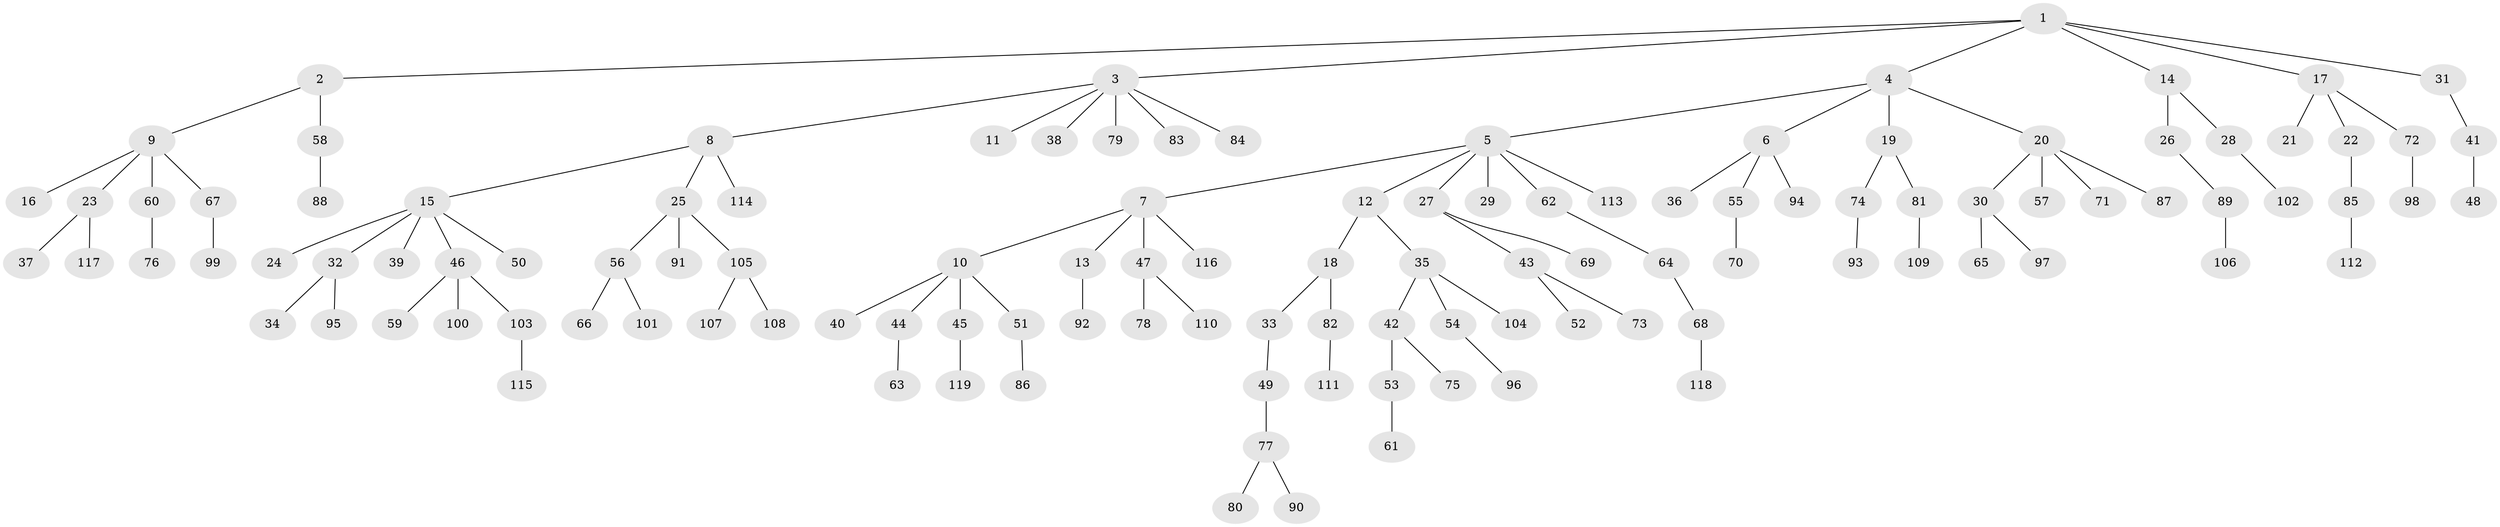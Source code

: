 // coarse degree distribution, {6: 0.016666666666666666, 3: 0.2, 5: 0.03333333333333333, 2: 0.25, 4: 0.03333333333333333, 1: 0.4666666666666667}
// Generated by graph-tools (version 1.1) at 2025/51/03/04/25 22:51:34]
// undirected, 119 vertices, 118 edges
graph export_dot {
  node [color=gray90,style=filled];
  1;
  2;
  3;
  4;
  5;
  6;
  7;
  8;
  9;
  10;
  11;
  12;
  13;
  14;
  15;
  16;
  17;
  18;
  19;
  20;
  21;
  22;
  23;
  24;
  25;
  26;
  27;
  28;
  29;
  30;
  31;
  32;
  33;
  34;
  35;
  36;
  37;
  38;
  39;
  40;
  41;
  42;
  43;
  44;
  45;
  46;
  47;
  48;
  49;
  50;
  51;
  52;
  53;
  54;
  55;
  56;
  57;
  58;
  59;
  60;
  61;
  62;
  63;
  64;
  65;
  66;
  67;
  68;
  69;
  70;
  71;
  72;
  73;
  74;
  75;
  76;
  77;
  78;
  79;
  80;
  81;
  82;
  83;
  84;
  85;
  86;
  87;
  88;
  89;
  90;
  91;
  92;
  93;
  94;
  95;
  96;
  97;
  98;
  99;
  100;
  101;
  102;
  103;
  104;
  105;
  106;
  107;
  108;
  109;
  110;
  111;
  112;
  113;
  114;
  115;
  116;
  117;
  118;
  119;
  1 -- 2;
  1 -- 3;
  1 -- 4;
  1 -- 14;
  1 -- 17;
  1 -- 31;
  2 -- 9;
  2 -- 58;
  3 -- 8;
  3 -- 11;
  3 -- 38;
  3 -- 79;
  3 -- 83;
  3 -- 84;
  4 -- 5;
  4 -- 6;
  4 -- 19;
  4 -- 20;
  5 -- 7;
  5 -- 12;
  5 -- 27;
  5 -- 29;
  5 -- 62;
  5 -- 113;
  6 -- 36;
  6 -- 55;
  6 -- 94;
  7 -- 10;
  7 -- 13;
  7 -- 47;
  7 -- 116;
  8 -- 15;
  8 -- 25;
  8 -- 114;
  9 -- 16;
  9 -- 23;
  9 -- 60;
  9 -- 67;
  10 -- 40;
  10 -- 44;
  10 -- 45;
  10 -- 51;
  12 -- 18;
  12 -- 35;
  13 -- 92;
  14 -- 26;
  14 -- 28;
  15 -- 24;
  15 -- 32;
  15 -- 39;
  15 -- 46;
  15 -- 50;
  17 -- 21;
  17 -- 22;
  17 -- 72;
  18 -- 33;
  18 -- 82;
  19 -- 74;
  19 -- 81;
  20 -- 30;
  20 -- 57;
  20 -- 71;
  20 -- 87;
  22 -- 85;
  23 -- 37;
  23 -- 117;
  25 -- 56;
  25 -- 91;
  25 -- 105;
  26 -- 89;
  27 -- 43;
  27 -- 69;
  28 -- 102;
  30 -- 65;
  30 -- 97;
  31 -- 41;
  32 -- 34;
  32 -- 95;
  33 -- 49;
  35 -- 42;
  35 -- 54;
  35 -- 104;
  41 -- 48;
  42 -- 53;
  42 -- 75;
  43 -- 52;
  43 -- 73;
  44 -- 63;
  45 -- 119;
  46 -- 59;
  46 -- 100;
  46 -- 103;
  47 -- 78;
  47 -- 110;
  49 -- 77;
  51 -- 86;
  53 -- 61;
  54 -- 96;
  55 -- 70;
  56 -- 66;
  56 -- 101;
  58 -- 88;
  60 -- 76;
  62 -- 64;
  64 -- 68;
  67 -- 99;
  68 -- 118;
  72 -- 98;
  74 -- 93;
  77 -- 80;
  77 -- 90;
  81 -- 109;
  82 -- 111;
  85 -- 112;
  89 -- 106;
  103 -- 115;
  105 -- 107;
  105 -- 108;
}
